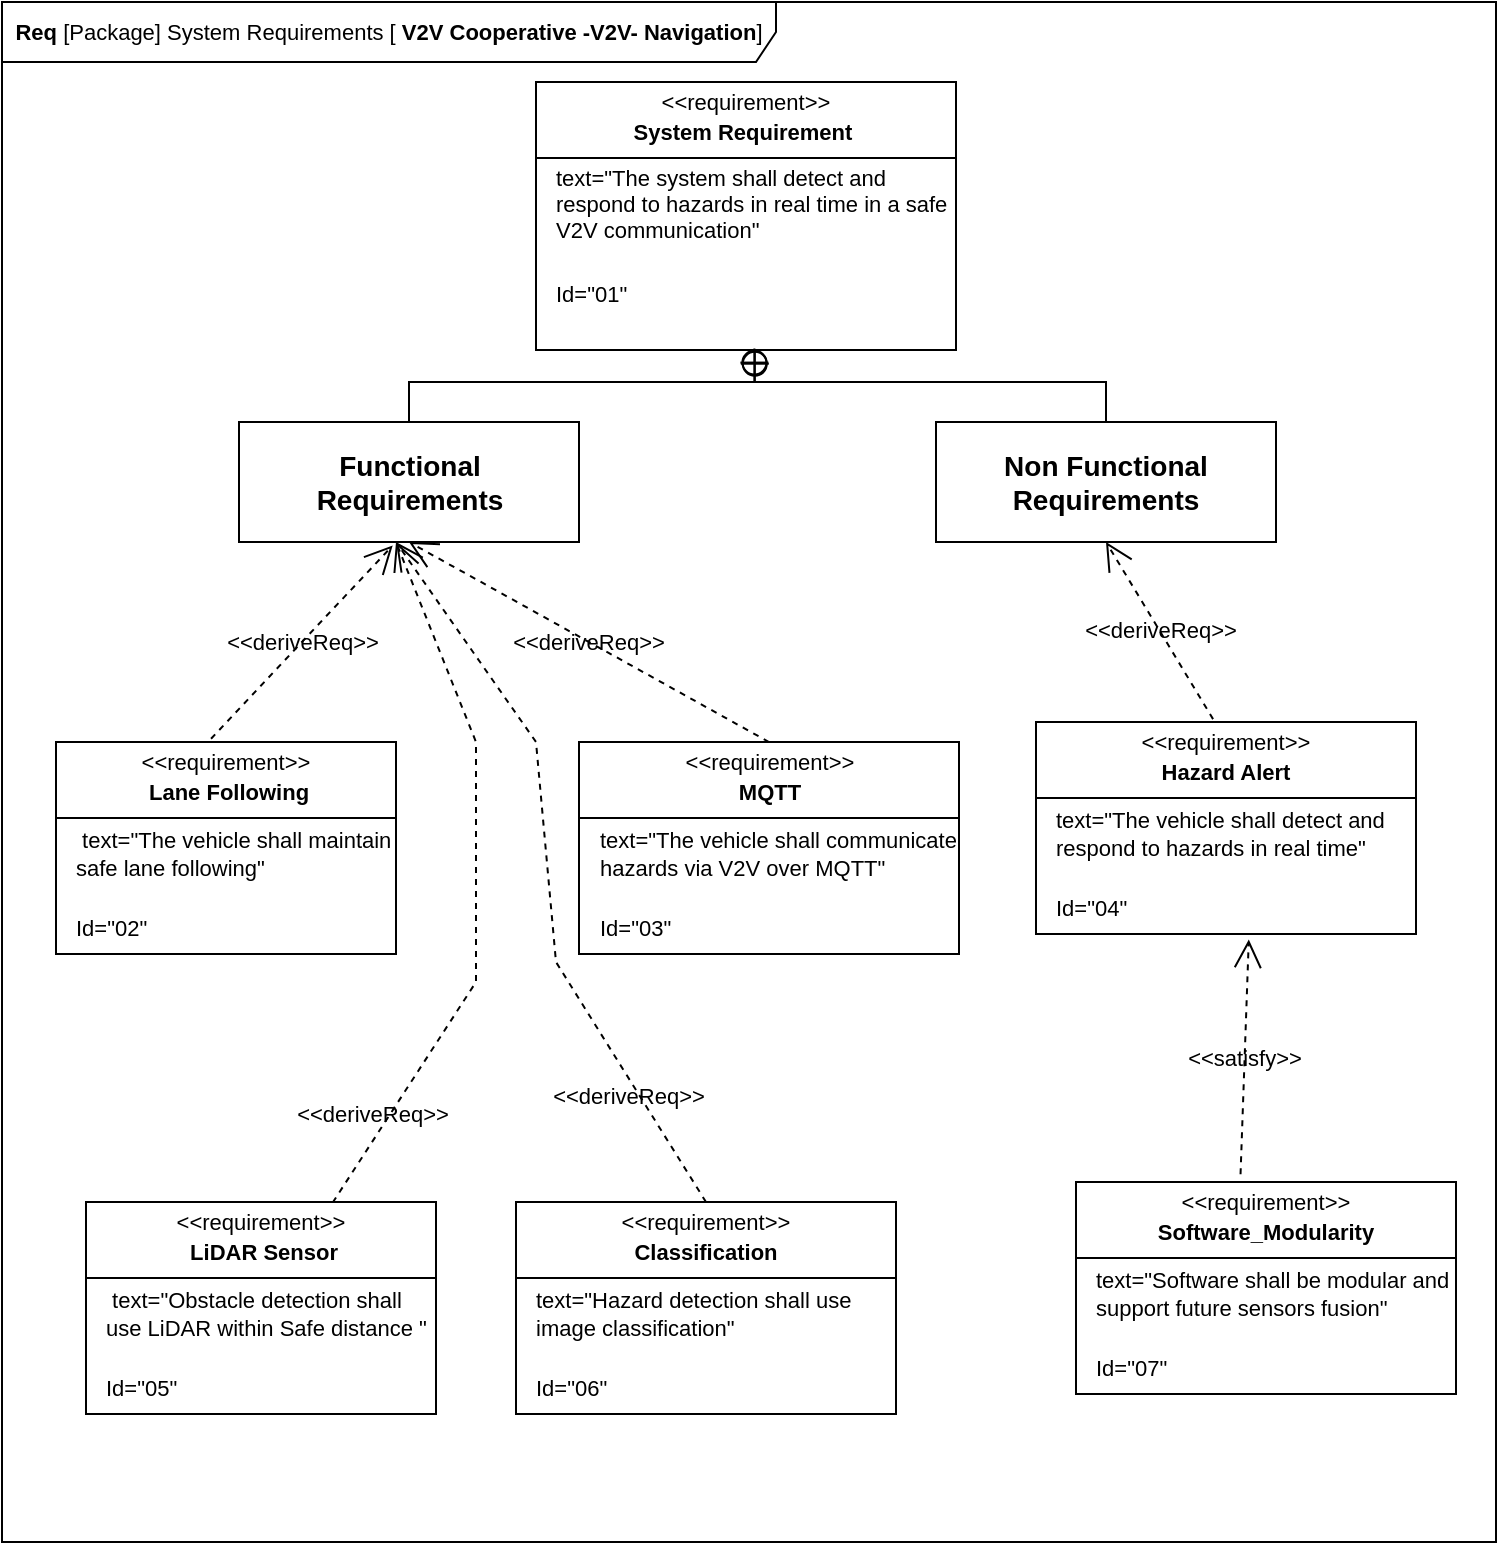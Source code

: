 <mxfile version="28.1.1" pages="2">
  <diagram name="Req" id="E3OzWX_DPEQc0k1eEvq9">
    <mxGraphModel dx="1091" dy="613" grid="1" gridSize="10" guides="1" tooltips="1" connect="1" arrows="1" fold="1" page="1" pageScale="1" pageWidth="827" pageHeight="1169" math="0" shadow="0">
      <root>
        <mxCell id="0" />
        <mxCell id="1" parent="0" />
        <mxCell id="mPgQsxYJiPaG7lfjC5M3-1" value="&lt;font&gt;&lt;b&gt;Req &lt;/b&gt;[Package] System Requirements [ &lt;b&gt;V2V Cooperative -V2V- Navigation&lt;/b&gt;&lt;span style=&quot;background-color: transparent; color: light-dark(rgb(0, 0, 0), rgb(255, 255, 255));&quot;&gt;]&lt;/span&gt;&lt;/font&gt;" style="shape=umlFrame;whiteSpace=wrap;html=1;pointerEvents=0;width=387;height=30;strokeWidth=1;fontSize=11;labelBackgroundColor=none;rounded=0;" vertex="1" parent="1">
          <mxGeometry x="33" y="230" width="747" height="770" as="geometry" />
        </mxCell>
        <mxCell id="mPgQsxYJiPaG7lfjC5M3-2" value="" style="fontStyle=1;align=center;verticalAlign=middle;childLayout=stackLayout;horizontal=1;horizontalStack=0;resizeParent=1;resizeParentMax=0;resizeLast=0;marginBottom=0;strokeWidth=1;fontSize=11;labelBackgroundColor=none;rounded=0;" vertex="1" parent="1">
          <mxGeometry x="300" y="270" width="210" height="134" as="geometry" />
        </mxCell>
        <mxCell id="mPgQsxYJiPaG7lfjC5M3-3" value="&amp;lt;&amp;lt;requirement&amp;gt;&amp;gt;" style="html=1;align=center;spacing=0;verticalAlign=middle;strokeColor=none;fillColor=none;whiteSpace=wrap;spacingTop=3;strokeWidth=1;fontSize=11;labelBackgroundColor=none;rounded=0;" vertex="1" parent="mPgQsxYJiPaG7lfjC5M3-2">
          <mxGeometry width="210" height="16" as="geometry" />
        </mxCell>
        <mxCell id="mPgQsxYJiPaG7lfjC5M3-4" value="System Requirement&amp;nbsp;" style="html=1;align=center;spacing=0;verticalAlign=middle;strokeColor=none;fillColor=none;whiteSpace=wrap;fontStyle=1;strokeWidth=1;fontSize=11;labelBackgroundColor=none;rounded=0;" vertex="1" parent="mPgQsxYJiPaG7lfjC5M3-2">
          <mxGeometry y="16" width="210" height="18" as="geometry" />
        </mxCell>
        <mxCell id="mPgQsxYJiPaG7lfjC5M3-5" value="" style="line;strokeWidth=1;fillColor=none;align=left;verticalAlign=middle;spacingTop=-1;spacingLeft=3;spacingRight=3;rotatable=0;labelPosition=right;points=[];portConstraint=eastwest;fontSize=11;labelBackgroundColor=none;rounded=0;" vertex="1" parent="mPgQsxYJiPaG7lfjC5M3-2">
          <mxGeometry y="34" width="210" height="8" as="geometry" />
        </mxCell>
        <mxCell id="mPgQsxYJiPaG7lfjC5M3-6" value="text=&quot;The system shall detect and respond to hazards in real time in a safe V2V communication&quot;" style="html=1;align=left;spacing=0;verticalAlign=middle;strokeColor=none;fillColor=none;whiteSpace=wrap;spacingLeft=10;strokeWidth=1;fontSize=11;labelBackgroundColor=none;rounded=0;" vertex="1" parent="mPgQsxYJiPaG7lfjC5M3-2">
          <mxGeometry y="42" width="210" height="38" as="geometry" />
        </mxCell>
        <mxCell id="mPgQsxYJiPaG7lfjC5M3-7" value="Id=&quot;01&quot;" style="html=1;align=left;spacing=0;verticalAlign=middle;strokeColor=none;fillColor=none;whiteSpace=wrap;spacingLeft=10;strokeWidth=1;fontSize=11;labelBackgroundColor=none;rounded=0;" vertex="1" parent="mPgQsxYJiPaG7lfjC5M3-2">
          <mxGeometry y="80" width="210" height="52" as="geometry" />
        </mxCell>
        <mxCell id="mPgQsxYJiPaG7lfjC5M3-8" value="" style="html=1;align=center;spacing=0;verticalAlign=middle;strokeColor=none;fillColor=none;whiteSpace=wrap;strokeWidth=1;fontSize=11;labelBackgroundColor=none;rounded=0;" vertex="1" parent="mPgQsxYJiPaG7lfjC5M3-2">
          <mxGeometry y="132" width="210" height="2" as="geometry" />
        </mxCell>
        <mxCell id="mPgQsxYJiPaG7lfjC5M3-10" value="&lt;b&gt;&lt;font style=&quot;font-size: 14px;&quot;&gt;Functional Requirements&lt;/font&gt;&lt;/b&gt;" style="shape=rect;html=1;whiteSpace=wrap;align=center;strokeWidth=1;fontSize=11;labelBackgroundColor=none;rounded=0;" vertex="1" parent="1">
          <mxGeometry x="151.5" y="440" width="170" height="60" as="geometry" />
        </mxCell>
        <mxCell id="mPgQsxYJiPaG7lfjC5M3-11" value="&lt;b&gt;&lt;font style=&quot;font-size: 14px;&quot;&gt;Non Functional Requirements&lt;/font&gt;&lt;/b&gt;" style="shape=rect;html=1;whiteSpace=wrap;align=center;strokeWidth=1;fontSize=11;labelBackgroundColor=none;rounded=0;" vertex="1" parent="1">
          <mxGeometry x="500" y="440" width="170" height="60" as="geometry" />
        </mxCell>
        <mxCell id="mPgQsxYJiPaG7lfjC5M3-12" value="" style="rounded=0;html=1;labelBackgroundColor=none;endArrow=none;edgeStyle=elbowEdgeStyle;elbow=vertical;startArrow=sysMLPackCont;startSize=12;entryX=0.5;entryY=0;entryDx=0;entryDy=0;strokeWidth=1;fontSize=11;exitX=0.521;exitY=0.93;exitDx=0;exitDy=0;exitPerimeter=0;fontColor=default;" edge="1" source="mPgQsxYJiPaG7lfjC5M3-8" target="mPgQsxYJiPaG7lfjC5M3-10" parent="1">
          <mxGeometry relative="1" as="geometry">
            <mxPoint x="410" y="410" as="sourcePoint" />
            <mxPoint x="210" y="524" as="targetPoint" />
            <Array as="points">
              <mxPoint x="320" y="420" />
            </Array>
          </mxGeometry>
        </mxCell>
        <mxCell id="mPgQsxYJiPaG7lfjC5M3-13" value="" style="rounded=0;html=1;labelBackgroundColor=none;endArrow=none;edgeStyle=elbowEdgeStyle;elbow=vertical;startArrow=sysMLPackCont;startSize=12;exitX=0.52;exitY=0.643;exitDx=0;exitDy=0;exitPerimeter=0;entryX=0.5;entryY=0;entryDx=0;entryDy=0;strokeWidth=1;fontSize=11;fontColor=default;" edge="1" source="mPgQsxYJiPaG7lfjC5M3-8" target="mPgQsxYJiPaG7lfjC5M3-11" parent="1">
          <mxGeometry relative="1" as="geometry">
            <mxPoint x="410.0" y="413.476" as="sourcePoint" />
            <mxPoint x="618.2" y="530" as="targetPoint" />
            <Array as="points">
              <mxPoint x="490" y="420" />
            </Array>
          </mxGeometry>
        </mxCell>
        <mxCell id="mPgQsxYJiPaG7lfjC5M3-14" value="" style="fontStyle=1;align=center;verticalAlign=middle;childLayout=stackLayout;horizontal=1;horizontalStack=0;resizeParent=1;resizeParentMax=0;resizeLast=0;marginBottom=0;strokeWidth=1;fontSize=11;labelBackgroundColor=none;rounded=0;" vertex="1" parent="1">
          <mxGeometry x="60" y="600" width="170" height="106" as="geometry" />
        </mxCell>
        <mxCell id="mPgQsxYJiPaG7lfjC5M3-15" value="&amp;lt;&amp;lt;requirement&amp;gt;&amp;gt;" style="html=1;align=center;spacing=0;verticalAlign=middle;strokeColor=none;fillColor=none;whiteSpace=wrap;spacingTop=3;strokeWidth=1;fontSize=11;labelBackgroundColor=none;rounded=0;" vertex="1" parent="mPgQsxYJiPaG7lfjC5M3-14">
          <mxGeometry width="170" height="16" as="geometry" />
        </mxCell>
        <mxCell id="mPgQsxYJiPaG7lfjC5M3-16" value="&amp;nbsp;Lane Following" style="html=1;align=center;spacing=0;verticalAlign=middle;strokeColor=none;fillColor=none;whiteSpace=wrap;fontStyle=1;strokeWidth=1;fontSize=11;labelBackgroundColor=none;rounded=0;" vertex="1" parent="mPgQsxYJiPaG7lfjC5M3-14">
          <mxGeometry y="16" width="170" height="18" as="geometry" />
        </mxCell>
        <mxCell id="mPgQsxYJiPaG7lfjC5M3-17" value="" style="line;strokeWidth=1;fillColor=none;align=left;verticalAlign=middle;spacingTop=-1;spacingLeft=3;spacingRight=3;rotatable=0;labelPosition=right;points=[];portConstraint=eastwest;fontSize=11;labelBackgroundColor=none;rounded=0;" vertex="1" parent="mPgQsxYJiPaG7lfjC5M3-14">
          <mxGeometry y="34" width="170" height="8" as="geometry" />
        </mxCell>
        <mxCell id="mPgQsxYJiPaG7lfjC5M3-18" value="&amp;nbsp;text=&quot;The vehicle shall maintain safe lane following&quot;" style="html=1;align=left;spacing=0;verticalAlign=middle;strokeColor=none;fillColor=none;whiteSpace=wrap;spacingLeft=10;strokeWidth=1;fontSize=11;labelBackgroundColor=none;rounded=0;" vertex="1" parent="mPgQsxYJiPaG7lfjC5M3-14">
          <mxGeometry y="42" width="170" height="28" as="geometry" />
        </mxCell>
        <mxCell id="mPgQsxYJiPaG7lfjC5M3-20" value="" style="html=1;align=center;spacing=0;verticalAlign=middle;strokeColor=none;fillColor=none;whiteSpace=wrap;strokeWidth=1;fontSize=11;labelBackgroundColor=none;rounded=0;" vertex="1" parent="mPgQsxYJiPaG7lfjC5M3-14">
          <mxGeometry y="70" width="170" height="10" as="geometry" />
        </mxCell>
        <mxCell id="mPgQsxYJiPaG7lfjC5M3-19" value="Id=&quot;02&quot;" style="html=1;align=left;spacing=0;verticalAlign=middle;strokeColor=none;fillColor=none;whiteSpace=wrap;spacingLeft=10;strokeWidth=1;fontSize=11;labelBackgroundColor=none;rounded=0;" vertex="1" parent="mPgQsxYJiPaG7lfjC5M3-14">
          <mxGeometry y="80" width="170" height="26" as="geometry" />
        </mxCell>
        <mxCell id="mPgQsxYJiPaG7lfjC5M3-21" value="" style="fontStyle=1;align=center;verticalAlign=middle;childLayout=stackLayout;horizontal=1;horizontalStack=0;resizeParent=1;resizeParentMax=0;resizeLast=0;marginBottom=0;strokeWidth=1;fontSize=11;labelBackgroundColor=none;rounded=0;" vertex="1" parent="1">
          <mxGeometry x="321.5" y="600" width="190" height="106" as="geometry" />
        </mxCell>
        <mxCell id="mPgQsxYJiPaG7lfjC5M3-22" value="&amp;lt;&amp;lt;requirement&amp;gt;&amp;gt;" style="html=1;align=center;spacing=0;verticalAlign=middle;strokeColor=none;fillColor=none;whiteSpace=wrap;spacingTop=3;strokeWidth=1;fontSize=11;labelBackgroundColor=none;rounded=0;" vertex="1" parent="mPgQsxYJiPaG7lfjC5M3-21">
          <mxGeometry width="190" height="16" as="geometry" />
        </mxCell>
        <mxCell id="mPgQsxYJiPaG7lfjC5M3-23" value="MQTT" style="html=1;align=center;spacing=0;verticalAlign=middle;strokeColor=none;fillColor=none;whiteSpace=wrap;fontStyle=1;strokeWidth=1;fontSize=11;labelBackgroundColor=none;rounded=0;" vertex="1" parent="mPgQsxYJiPaG7lfjC5M3-21">
          <mxGeometry y="16" width="190" height="18" as="geometry" />
        </mxCell>
        <mxCell id="mPgQsxYJiPaG7lfjC5M3-24" value="" style="line;strokeWidth=1;fillColor=none;align=left;verticalAlign=middle;spacingTop=-1;spacingLeft=3;spacingRight=3;rotatable=0;labelPosition=right;points=[];portConstraint=eastwest;fontSize=11;labelBackgroundColor=none;rounded=0;" vertex="1" parent="mPgQsxYJiPaG7lfjC5M3-21">
          <mxGeometry y="34" width="190" height="8" as="geometry" />
        </mxCell>
        <mxCell id="mPgQsxYJiPaG7lfjC5M3-25" value="text=&quot;The vehicle shall communicate hazards via V2V over MQTT&quot;" style="html=1;align=left;spacing=0;verticalAlign=middle;strokeColor=none;fillColor=none;whiteSpace=wrap;spacingLeft=10;strokeWidth=1;fontSize=11;labelBackgroundColor=none;rounded=0;" vertex="1" parent="mPgQsxYJiPaG7lfjC5M3-21">
          <mxGeometry y="42" width="190" height="28" as="geometry" />
        </mxCell>
        <mxCell id="mPgQsxYJiPaG7lfjC5M3-26" value="" style="html=1;align=center;spacing=0;verticalAlign=middle;strokeColor=none;fillColor=none;whiteSpace=wrap;strokeWidth=1;fontSize=11;labelBackgroundColor=none;rounded=0;" vertex="1" parent="mPgQsxYJiPaG7lfjC5M3-21">
          <mxGeometry y="70" width="190" height="10" as="geometry" />
        </mxCell>
        <mxCell id="mPgQsxYJiPaG7lfjC5M3-27" value="Id=&quot;03&quot;" style="html=1;align=left;spacing=0;verticalAlign=middle;strokeColor=none;fillColor=none;whiteSpace=wrap;spacingLeft=10;strokeWidth=1;fontSize=11;labelBackgroundColor=none;rounded=0;" vertex="1" parent="mPgQsxYJiPaG7lfjC5M3-21">
          <mxGeometry y="80" width="190" height="26" as="geometry" />
        </mxCell>
        <mxCell id="mPgQsxYJiPaG7lfjC5M3-28" value="" style="fontStyle=1;align=center;verticalAlign=middle;childLayout=stackLayout;horizontal=1;horizontalStack=0;resizeParent=1;resizeParentMax=0;resizeLast=0;marginBottom=0;strokeWidth=1;fontSize=11;labelBackgroundColor=none;rounded=0;" vertex="1" parent="1">
          <mxGeometry x="75" y="830" width="175" height="106" as="geometry" />
        </mxCell>
        <mxCell id="mPgQsxYJiPaG7lfjC5M3-29" value="&amp;lt;&amp;lt;requirement&amp;gt;&amp;gt;" style="html=1;align=center;spacing=0;verticalAlign=middle;strokeColor=none;fillColor=none;whiteSpace=wrap;spacingTop=3;strokeWidth=1;fontSize=11;labelBackgroundColor=none;rounded=0;" vertex="1" parent="mPgQsxYJiPaG7lfjC5M3-28">
          <mxGeometry width="175" height="16" as="geometry" />
        </mxCell>
        <mxCell id="mPgQsxYJiPaG7lfjC5M3-30" value="&amp;nbsp;LiDAR Sensor" style="html=1;align=center;spacing=0;verticalAlign=middle;strokeColor=none;fillColor=none;whiteSpace=wrap;fontStyle=1;strokeWidth=1;fontSize=11;labelBackgroundColor=none;rounded=0;" vertex="1" parent="mPgQsxYJiPaG7lfjC5M3-28">
          <mxGeometry y="16" width="175" height="18" as="geometry" />
        </mxCell>
        <mxCell id="mPgQsxYJiPaG7lfjC5M3-31" value="" style="line;strokeWidth=1;fillColor=none;align=left;verticalAlign=middle;spacingTop=-1;spacingLeft=3;spacingRight=3;rotatable=0;labelPosition=right;points=[];portConstraint=eastwest;fontSize=11;labelBackgroundColor=none;rounded=0;" vertex="1" parent="mPgQsxYJiPaG7lfjC5M3-28">
          <mxGeometry y="34" width="175" height="8" as="geometry" />
        </mxCell>
        <mxCell id="mPgQsxYJiPaG7lfjC5M3-32" value="&amp;nbsp;text=&quot;Obstacle detection shall use LiDAR within Safe distance &quot;" style="html=1;align=left;spacing=0;verticalAlign=middle;strokeColor=none;fillColor=none;whiteSpace=wrap;spacingLeft=10;strokeWidth=1;fontSize=11;labelBackgroundColor=none;rounded=0;" vertex="1" parent="mPgQsxYJiPaG7lfjC5M3-28">
          <mxGeometry y="42" width="175" height="28" as="geometry" />
        </mxCell>
        <mxCell id="mPgQsxYJiPaG7lfjC5M3-33" value="" style="html=1;align=center;spacing=0;verticalAlign=middle;strokeColor=none;fillColor=none;whiteSpace=wrap;strokeWidth=1;fontSize=11;labelBackgroundColor=none;rounded=0;" vertex="1" parent="mPgQsxYJiPaG7lfjC5M3-28">
          <mxGeometry y="70" width="175" height="10" as="geometry" />
        </mxCell>
        <mxCell id="mPgQsxYJiPaG7lfjC5M3-34" value="Id=&quot;05&quot;" style="html=1;align=left;spacing=0;verticalAlign=middle;strokeColor=none;fillColor=none;whiteSpace=wrap;spacingLeft=10;strokeWidth=1;fontSize=11;labelBackgroundColor=none;rounded=0;" vertex="1" parent="mPgQsxYJiPaG7lfjC5M3-28">
          <mxGeometry y="80" width="175" height="26" as="geometry" />
        </mxCell>
        <mxCell id="mPgQsxYJiPaG7lfjC5M3-35" value="" style="fontStyle=1;align=center;verticalAlign=middle;childLayout=stackLayout;horizontal=1;horizontalStack=0;resizeParent=1;resizeParentMax=0;resizeLast=0;marginBottom=0;strokeWidth=1;fontSize=11;labelBackgroundColor=none;rounded=0;" vertex="1" parent="1">
          <mxGeometry x="290" y="830" width="190" height="106" as="geometry" />
        </mxCell>
        <mxCell id="mPgQsxYJiPaG7lfjC5M3-36" value="&amp;lt;&amp;lt;requirement&amp;gt;&amp;gt;" style="html=1;align=center;spacing=0;verticalAlign=middle;strokeColor=none;fillColor=none;whiteSpace=wrap;spacingTop=3;strokeWidth=1;fontSize=11;labelBackgroundColor=none;rounded=0;" vertex="1" parent="mPgQsxYJiPaG7lfjC5M3-35">
          <mxGeometry width="190" height="16" as="geometry" />
        </mxCell>
        <mxCell id="mPgQsxYJiPaG7lfjC5M3-37" value="Classification" style="html=1;align=center;spacing=0;verticalAlign=middle;strokeColor=none;fillColor=none;whiteSpace=wrap;fontStyle=1;strokeWidth=1;fontSize=11;labelBackgroundColor=none;rounded=0;" vertex="1" parent="mPgQsxYJiPaG7lfjC5M3-35">
          <mxGeometry y="16" width="190" height="18" as="geometry" />
        </mxCell>
        <mxCell id="mPgQsxYJiPaG7lfjC5M3-38" value="" style="line;strokeWidth=1;fillColor=none;align=left;verticalAlign=middle;spacingTop=-1;spacingLeft=3;spacingRight=3;rotatable=0;labelPosition=right;points=[];portConstraint=eastwest;fontSize=11;labelBackgroundColor=none;rounded=0;" vertex="1" parent="mPgQsxYJiPaG7lfjC5M3-35">
          <mxGeometry y="34" width="190" height="8" as="geometry" />
        </mxCell>
        <mxCell id="mPgQsxYJiPaG7lfjC5M3-39" value="text=&quot;Hazard detection shall use image classification&quot;" style="html=1;align=left;spacing=0;verticalAlign=middle;strokeColor=none;fillColor=none;whiteSpace=wrap;spacingLeft=10;strokeWidth=1;fontSize=11;labelBackgroundColor=none;rounded=0;" vertex="1" parent="mPgQsxYJiPaG7lfjC5M3-35">
          <mxGeometry y="42" width="190" height="28" as="geometry" />
        </mxCell>
        <mxCell id="mPgQsxYJiPaG7lfjC5M3-40" value="" style="html=1;align=center;spacing=0;verticalAlign=middle;strokeColor=none;fillColor=none;whiteSpace=wrap;strokeWidth=1;fontSize=11;labelBackgroundColor=none;rounded=0;" vertex="1" parent="mPgQsxYJiPaG7lfjC5M3-35">
          <mxGeometry y="70" width="190" height="10" as="geometry" />
        </mxCell>
        <mxCell id="mPgQsxYJiPaG7lfjC5M3-41" value="Id=&quot;06&quot;" style="html=1;align=left;spacing=0;verticalAlign=middle;strokeColor=none;fillColor=none;whiteSpace=wrap;spacingLeft=10;strokeWidth=1;fontSize=11;labelBackgroundColor=none;rounded=0;" vertex="1" parent="mPgQsxYJiPaG7lfjC5M3-35">
          <mxGeometry y="80" width="190" height="26" as="geometry" />
        </mxCell>
        <mxCell id="mPgQsxYJiPaG7lfjC5M3-42" value="" style="fontStyle=1;align=center;verticalAlign=middle;childLayout=stackLayout;horizontal=1;horizontalStack=0;resizeParent=1;resizeParentMax=0;resizeLast=0;marginBottom=0;strokeWidth=1;fontSize=11;labelBackgroundColor=none;rounded=0;" vertex="1" parent="1">
          <mxGeometry x="550" y="590" width="190" height="106" as="geometry" />
        </mxCell>
        <mxCell id="mPgQsxYJiPaG7lfjC5M3-43" value="&amp;lt;&amp;lt;requirement&amp;gt;&amp;gt;" style="html=1;align=center;spacing=0;verticalAlign=middle;strokeColor=none;fillColor=none;whiteSpace=wrap;spacingTop=3;strokeWidth=1;fontSize=11;labelBackgroundColor=none;rounded=0;" vertex="1" parent="mPgQsxYJiPaG7lfjC5M3-42">
          <mxGeometry width="190" height="16" as="geometry" />
        </mxCell>
        <mxCell id="mPgQsxYJiPaG7lfjC5M3-44" value="Hazard Alert" style="html=1;align=center;spacing=0;verticalAlign=middle;strokeColor=none;fillColor=none;whiteSpace=wrap;fontStyle=1;strokeWidth=1;fontSize=11;labelBackgroundColor=none;rounded=0;" vertex="1" parent="mPgQsxYJiPaG7lfjC5M3-42">
          <mxGeometry y="16" width="190" height="18" as="geometry" />
        </mxCell>
        <mxCell id="mPgQsxYJiPaG7lfjC5M3-45" value="" style="line;strokeWidth=1;fillColor=none;align=left;verticalAlign=middle;spacingTop=-1;spacingLeft=3;spacingRight=3;rotatable=0;labelPosition=right;points=[];portConstraint=eastwest;fontSize=11;labelBackgroundColor=none;rounded=0;" vertex="1" parent="mPgQsxYJiPaG7lfjC5M3-42">
          <mxGeometry y="34" width="190" height="8" as="geometry" />
        </mxCell>
        <mxCell id="mPgQsxYJiPaG7lfjC5M3-46" value="text=&quot;The vehicle shall detect and respond to hazards in real time&quot;" style="html=1;align=left;spacing=0;verticalAlign=middle;strokeColor=none;fillColor=none;whiteSpace=wrap;spacingLeft=10;strokeWidth=1;fontSize=11;labelBackgroundColor=none;rounded=0;" vertex="1" parent="mPgQsxYJiPaG7lfjC5M3-42">
          <mxGeometry y="42" width="190" height="28" as="geometry" />
        </mxCell>
        <mxCell id="mPgQsxYJiPaG7lfjC5M3-47" value="" style="html=1;align=center;spacing=0;verticalAlign=middle;strokeColor=none;fillColor=none;whiteSpace=wrap;strokeWidth=1;fontSize=11;labelBackgroundColor=none;rounded=0;" vertex="1" parent="mPgQsxYJiPaG7lfjC5M3-42">
          <mxGeometry y="70" width="190" height="10" as="geometry" />
        </mxCell>
        <mxCell id="mPgQsxYJiPaG7lfjC5M3-48" value="Id=&quot;04&quot;" style="html=1;align=left;spacing=0;verticalAlign=middle;strokeColor=none;fillColor=none;whiteSpace=wrap;spacingLeft=10;strokeWidth=1;fontSize=11;labelBackgroundColor=none;rounded=0;" vertex="1" parent="mPgQsxYJiPaG7lfjC5M3-42">
          <mxGeometry y="80" width="190" height="26" as="geometry" />
        </mxCell>
        <mxCell id="mPgQsxYJiPaG7lfjC5M3-49" value="" style="fontStyle=1;align=center;verticalAlign=middle;childLayout=stackLayout;horizontal=1;horizontalStack=0;resizeParent=1;resizeParentMax=0;resizeLast=0;marginBottom=0;strokeWidth=1;fontSize=11;labelBackgroundColor=none;rounded=0;" vertex="1" parent="1">
          <mxGeometry x="570" y="820" width="190" height="106" as="geometry" />
        </mxCell>
        <mxCell id="mPgQsxYJiPaG7lfjC5M3-50" value="&amp;lt;&amp;lt;requirement&amp;gt;&amp;gt;" style="html=1;align=center;spacing=0;verticalAlign=middle;strokeColor=none;fillColor=none;whiteSpace=wrap;spacingTop=3;strokeWidth=1;fontSize=11;labelBackgroundColor=none;rounded=0;" vertex="1" parent="mPgQsxYJiPaG7lfjC5M3-49">
          <mxGeometry width="190" height="16" as="geometry" />
        </mxCell>
        <mxCell id="mPgQsxYJiPaG7lfjC5M3-51" value="Software_Modularity" style="html=1;align=center;spacing=0;verticalAlign=middle;strokeColor=none;fillColor=none;whiteSpace=wrap;fontStyle=1;strokeWidth=1;fontSize=11;labelBackgroundColor=none;rounded=0;" vertex="1" parent="mPgQsxYJiPaG7lfjC5M3-49">
          <mxGeometry y="16" width="190" height="18" as="geometry" />
        </mxCell>
        <mxCell id="mPgQsxYJiPaG7lfjC5M3-52" value="" style="line;strokeWidth=1;fillColor=none;align=left;verticalAlign=middle;spacingTop=-1;spacingLeft=3;spacingRight=3;rotatable=0;labelPosition=right;points=[];portConstraint=eastwest;fontSize=11;labelBackgroundColor=none;rounded=0;" vertex="1" parent="mPgQsxYJiPaG7lfjC5M3-49">
          <mxGeometry y="34" width="190" height="8" as="geometry" />
        </mxCell>
        <mxCell id="mPgQsxYJiPaG7lfjC5M3-53" value="text=&quot;Software shall be modular and support future sensors fusion&quot;" style="html=1;align=left;spacing=0;verticalAlign=middle;strokeColor=none;fillColor=none;whiteSpace=wrap;spacingLeft=10;strokeWidth=1;fontSize=11;labelBackgroundColor=none;rounded=0;" vertex="1" parent="mPgQsxYJiPaG7lfjC5M3-49">
          <mxGeometry y="42" width="190" height="28" as="geometry" />
        </mxCell>
        <mxCell id="mPgQsxYJiPaG7lfjC5M3-54" value="" style="html=1;align=center;spacing=0;verticalAlign=middle;strokeColor=none;fillColor=none;whiteSpace=wrap;strokeWidth=1;fontSize=11;labelBackgroundColor=none;rounded=0;" vertex="1" parent="mPgQsxYJiPaG7lfjC5M3-49">
          <mxGeometry y="70" width="190" height="10" as="geometry" />
        </mxCell>
        <mxCell id="mPgQsxYJiPaG7lfjC5M3-55" value="Id=&quot;07&quot;" style="html=1;align=left;spacing=0;verticalAlign=middle;strokeColor=none;fillColor=none;whiteSpace=wrap;spacingLeft=10;strokeWidth=1;fontSize=11;labelBackgroundColor=none;rounded=0;" vertex="1" parent="mPgQsxYJiPaG7lfjC5M3-49">
          <mxGeometry y="80" width="190" height="26" as="geometry" />
        </mxCell>
        <mxCell id="mPgQsxYJiPaG7lfjC5M3-60" value="&amp;lt;&amp;lt;deriveReq&amp;gt;&amp;gt;" style="endArrow=open;html=1;edgeStyle=none;endSize=12;dashed=1;rounded=0;entryX=0.452;entryY=1.029;entryDx=0;entryDy=0;entryPerimeter=0;exitX=0.456;exitY=-0.103;exitDx=0;exitDy=0;exitPerimeter=0;fontSize=11;labelBackgroundColor=none;fontColor=default;" edge="1" source="mPgQsxYJiPaG7lfjC5M3-15" target="mPgQsxYJiPaG7lfjC5M3-10" parent="1">
          <mxGeometry relative="1" as="geometry">
            <mxPoint x="390" y="650" as="sourcePoint" />
            <mxPoint x="510" y="650" as="targetPoint" />
          </mxGeometry>
        </mxCell>
        <mxCell id="mPgQsxYJiPaG7lfjC5M3-61" value="&amp;lt;&amp;lt;deriveReq&amp;gt;&amp;gt;" style="endArrow=open;html=1;edgeStyle=none;endSize=12;dashed=1;rounded=0;entryX=0.5;entryY=1;entryDx=0;entryDy=0;exitX=0.5;exitY=0;exitDx=0;exitDy=0;fontSize=11;labelBackgroundColor=none;fontColor=default;" edge="1" parent="1" source="mPgQsxYJiPaG7lfjC5M3-22" target="mPgQsxYJiPaG7lfjC5M3-10">
          <mxGeometry relative="1" as="geometry">
            <mxPoint x="260" y="606" as="sourcePoint" />
            <mxPoint x="330" y="560" as="targetPoint" />
          </mxGeometry>
        </mxCell>
        <mxCell id="mPgQsxYJiPaG7lfjC5M3-62" value="&amp;lt;&amp;lt;deriveReq&amp;gt;&amp;gt;" style="endArrow=open;html=1;edgeStyle=none;endSize=12;dashed=1;rounded=0;exitX=0.705;exitY=0.016;exitDx=0;exitDy=0;exitPerimeter=0;fontSize=11;labelBackgroundColor=none;fontColor=default;" edge="1" parent="1" source="mPgQsxYJiPaG7lfjC5M3-29">
          <mxGeometry x="-0.735" y="8" relative="1" as="geometry">
            <mxPoint x="290" y="636" as="sourcePoint" />
            <mxPoint x="230" y="500" as="targetPoint" />
            <Array as="points">
              <mxPoint x="270" y="720" />
              <mxPoint x="270" y="600" />
            </Array>
            <mxPoint as="offset" />
          </mxGeometry>
        </mxCell>
        <mxCell id="mPgQsxYJiPaG7lfjC5M3-63" value="&amp;lt;&amp;lt;deriveReq&amp;gt;&amp;gt;" style="endArrow=open;html=1;edgeStyle=none;endSize=12;dashed=1;rounded=0;exitX=0.5;exitY=0;exitDx=0;exitDy=0;fontSize=11;labelBackgroundColor=none;fontColor=default;" edge="1" parent="1" source="mPgQsxYJiPaG7lfjC5M3-36">
          <mxGeometry x="-0.651" y="5" relative="1" as="geometry">
            <mxPoint x="314" y="900" as="sourcePoint" />
            <mxPoint x="230" y="500" as="targetPoint" />
            <Array as="points">
              <mxPoint x="310" y="710" />
              <mxPoint x="300" y="600" />
            </Array>
            <mxPoint as="offset" />
          </mxGeometry>
        </mxCell>
        <mxCell id="mPgQsxYJiPaG7lfjC5M3-64" value="&amp;lt;&amp;lt;deriveReq&amp;gt;&amp;gt;" style="endArrow=open;html=1;edgeStyle=none;endSize=12;dashed=1;rounded=0;entryX=0.5;entryY=1;entryDx=0;entryDy=0;exitX=0.466;exitY=-0.09;exitDx=0;exitDy=0;exitPerimeter=0;fontSize=11;labelBackgroundColor=none;fontColor=default;" edge="1" parent="1" source="mPgQsxYJiPaG7lfjC5M3-43" target="mPgQsxYJiPaG7lfjC5M3-11">
          <mxGeometry relative="1" as="geometry">
            <mxPoint x="760" y="620" as="sourcePoint" />
            <mxPoint x="600" y="570" as="targetPoint" />
          </mxGeometry>
        </mxCell>
        <mxCell id="mPgQsxYJiPaG7lfjC5M3-67" value="&amp;lt;&amp;lt;satisfy&amp;gt;&amp;gt;" style="endArrow=open;edgeStyle=none;endSize=12;dashed=1;html=1;rounded=0;entryX=0.56;entryY=1.107;entryDx=0;entryDy=0;entryPerimeter=0;exitX=0.433;exitY=-0.243;exitDx=0;exitDy=0;exitPerimeter=0;fontSize=11;labelBackgroundColor=none;fontColor=default;" edge="1" source="mPgQsxYJiPaG7lfjC5M3-50" target="mPgQsxYJiPaG7lfjC5M3-48" parent="1">
          <mxGeometry relative="1" as="geometry">
            <mxPoint x="320" y="680" as="sourcePoint" />
            <mxPoint x="440" y="680" as="targetPoint" />
          </mxGeometry>
        </mxCell>
      </root>
    </mxGraphModel>
  </diagram>
  <diagram id="hRQFRprEUv6dqPvuTzxW" name="Use Case">
    <mxGraphModel dx="1480" dy="831" grid="1" gridSize="10" guides="1" tooltips="1" connect="1" arrows="1" fold="1" page="1" pageScale="1" pageWidth="827" pageHeight="1169" math="0" shadow="0">
      <root>
        <mxCell id="0" />
        <mxCell id="1" parent="0" />
        <mxCell id="824stADCSpXUjcyaGAVR-18" value="&lt;p style=&quot;margin:0px;margin-top:4px;margin-left:7px;text-align:left;&quot;&gt;&lt;b style=&quot;font-size: 11px; text-align: center; text-wrap-mode: wrap;&quot;&gt;Use Case&amp;nbsp;&lt;/b&gt;&lt;span style=&quot;font-size: 11px; text-align: center; text-wrap-mode: wrap;&quot;&gt;[Package] UseCase [&amp;nbsp;&lt;/span&gt;&lt;b style=&quot;font-size: 11px; text-align: center; text-wrap-mode: wrap;&quot;&gt;V2V Cooperative -V2V- Navigation&lt;/b&gt;&lt;span style=&quot;color: light-dark(rgb(0, 0, 0), rgb(255, 255, 255)); font-size: 11px; text-align: center; text-wrap-mode: wrap; background-color: transparent;&quot;&gt;]&lt;/span&gt;&lt;/p&gt;" style="html=1;shape=mxgraph.sysml.package;overflow=fill;labelX=362.88;strokeWidth=2;align=center;" vertex="1" parent="1">
          <mxGeometry x="20" y="60" width="800" height="580" as="geometry" />
        </mxCell>
        <mxCell id="RHz8wFNgn6Vi0xzlcAJh-9" value="&lt;p style=&quot;margin:0px;margin-top:4px;text-align:center;&quot;&gt;&lt;font style=&quot;color: rgb(0, 0, 0); font-size: 14px;&quot;&gt;&lt;b&gt;&lt;font&gt;&lt;font style=&quot;&quot;&gt;&amp;lt;&amp;lt;&lt;/font&gt;&lt;font&gt;Cooperative-V2V-navigation&lt;/font&gt;&lt;/font&gt;&lt;span style=&quot;background-color: transparent;&quot;&gt;&lt;font&gt;&amp;gt;&amp;gt;&lt;/font&gt;&lt;/span&gt;&lt;/b&gt;&lt;/font&gt;&lt;/p&gt;&lt;hr&gt;&lt;p&gt;&lt;/p&gt;" style="shape=rect;html=1;overflow=fill;whiteSpace=wrap;align=center;verticalAlign=top;rounded=0;fillColor=#f5f5f5;strokeColor=#666666;fontColor=#333333;" vertex="1" parent="1">
          <mxGeometry x="153" y="100" width="520" height="510" as="geometry" />
        </mxCell>
        <mxCell id="824stADCSpXUjcyaGAVR-2" style="edgeStyle=orthogonalEdgeStyle;rounded=0;orthogonalLoop=1;jettySize=auto;html=1;entryX=0.002;entryY=0.471;entryDx=0;entryDy=0;entryPerimeter=0;" edge="1" parent="1" source="RHz8wFNgn6Vi0xzlcAJh-1" target="RHz8wFNgn6Vi0xzlcAJh-9">
          <mxGeometry relative="1" as="geometry" />
        </mxCell>
        <mxCell id="RHz8wFNgn6Vi0xzlcAJh-1" value="&amp;nbsp;V1_System Operator" style="shape=umlActor;html=1;verticalLabelPosition=bottom;verticalAlign=top;align=center;rounded=0;" vertex="1" parent="1">
          <mxGeometry x="70" y="310" width="30" height="60" as="geometry" />
        </mxCell>
        <mxCell id="RHz8wFNgn6Vi0xzlcAJh-11" value="MQTT communication" style="shape=ellipse;html=1;strokeWidth=3;fontStyle=1;whiteSpace=wrap;align=center;perimeter=ellipsePerimeter;rounded=0;" vertex="1" parent="1">
          <mxGeometry x="440" y="190" width="120" height="60" as="geometry" />
        </mxCell>
        <mxCell id="RHz8wFNgn6Vi0xzlcAJh-12" value="Lane Following" style="shape=ellipse;html=1;strokeWidth=3;fontStyle=1;whiteSpace=wrap;align=center;perimeter=ellipsePerimeter;rounded=0;" vertex="1" parent="1">
          <mxGeometry x="190" y="310" width="120" height="60" as="geometry" />
        </mxCell>
        <mxCell id="824stADCSpXUjcyaGAVR-3" value="Hazard Alert" style="shape=ellipse;html=1;strokeWidth=3;fontStyle=1;whiteSpace=wrap;align=center;perimeter=ellipsePerimeter;" vertex="1" parent="1">
          <mxGeometry x="440" y="290" width="120" height="60" as="geometry" />
        </mxCell>
        <mxCell id="824stADCSpXUjcyaGAVR-5" value="LiDAR Mapping" style="shape=ellipse;html=1;strokeWidth=3;fontStyle=1;whiteSpace=wrap;align=center;perimeter=ellipsePerimeter;" vertex="1" parent="1">
          <mxGeometry x="440" y="390" width="120" height="60" as="geometry" />
        </mxCell>
        <mxCell id="824stADCSpXUjcyaGAVR-6" value="Collision Avoidance" style="shape=ellipse;html=1;strokeWidth=3;fontStyle=1;whiteSpace=wrap;align=center;perimeter=ellipsePerimeter;" vertex="1" parent="1">
          <mxGeometry x="440" y="490" width="120" height="60" as="geometry" />
        </mxCell>
        <mxCell id="824stADCSpXUjcyaGAVR-9" value="&amp;lt;&amp;lt;include&amp;gt;&amp;gt;" style="edgeStyle=none;html=1;endArrow=open;verticalAlign=bottom;dashed=1;labelBackgroundColor=none;rounded=0;exitX=1;exitY=0.5;exitDx=0;exitDy=0;entryX=0;entryY=0.5;entryDx=0;entryDy=0;" edge="1" parent="1" source="RHz8wFNgn6Vi0xzlcAJh-12" target="824stADCSpXUjcyaGAVR-3">
          <mxGeometry width="160" relative="1" as="geometry">
            <mxPoint x="300" y="360" as="sourcePoint" />
            <mxPoint x="460" y="360" as="targetPoint" />
          </mxGeometry>
        </mxCell>
        <mxCell id="824stADCSpXUjcyaGAVR-10" value="&amp;lt;&amp;lt;include&amp;gt;&amp;gt;" style="edgeStyle=none;html=1;endArrow=open;verticalAlign=bottom;dashed=1;labelBackgroundColor=none;rounded=0;exitX=1;exitY=0.5;exitDx=0;exitDy=0;entryX=0;entryY=0.5;entryDx=0;entryDy=0;" edge="1" parent="1" source="RHz8wFNgn6Vi0xzlcAJh-12" target="824stADCSpXUjcyaGAVR-5">
          <mxGeometry width="160" relative="1" as="geometry">
            <mxPoint x="300" y="360" as="sourcePoint" />
            <mxPoint x="460" y="360" as="targetPoint" />
          </mxGeometry>
        </mxCell>
        <mxCell id="824stADCSpXUjcyaGAVR-11" value="&amp;lt;&amp;lt;extend&amp;gt;&amp;gt;" style="edgeStyle=none;html=1;startArrow=open;endArrow=none;startSize=12;verticalAlign=bottom;dashed=1;labelBackgroundColor=none;rounded=0;exitX=1;exitY=0;exitDx=0;exitDy=0;entryX=0;entryY=0.5;entryDx=0;entryDy=0;" edge="1" parent="1" source="RHz8wFNgn6Vi0xzlcAJh-12" target="RHz8wFNgn6Vi0xzlcAJh-11">
          <mxGeometry width="160" relative="1" as="geometry">
            <mxPoint x="300" y="360" as="sourcePoint" />
            <mxPoint x="460" y="360" as="targetPoint" />
          </mxGeometry>
        </mxCell>
        <mxCell id="824stADCSpXUjcyaGAVR-12" value="&amp;lt;&amp;lt;extend&amp;gt;&amp;gt;" style="edgeStyle=none;html=1;startArrow=open;endArrow=none;startSize=12;verticalAlign=bottom;dashed=1;labelBackgroundColor=none;rounded=0;entryX=0.013;entryY=0.367;entryDx=0;entryDy=0;entryPerimeter=0;" edge="1" parent="1" target="824stADCSpXUjcyaGAVR-6">
          <mxGeometry width="160" relative="1" as="geometry">
            <mxPoint x="300" y="360" as="sourcePoint" />
            <mxPoint x="460" y="360" as="targetPoint" />
          </mxGeometry>
        </mxCell>
        <mxCell id="824stADCSpXUjcyaGAVR-13" value="Second Vehicle&amp;nbsp;" style="shape=umlActor;html=1;verticalLabelPosition=bottom;verticalAlign=top;align=center;" vertex="1" parent="1">
          <mxGeometry x="740" y="440" width="30" height="60" as="geometry" />
        </mxCell>
        <mxCell id="824stADCSpXUjcyaGAVR-15" value="IoT Server /Cloud" style="shape=umlActor;html=1;verticalLabelPosition=bottom;verticalAlign=top;align=center;" vertex="1" parent="1">
          <mxGeometry x="740" y="250" width="30" height="60" as="geometry" />
        </mxCell>
        <mxCell id="824stADCSpXUjcyaGAVR-16" value="&amp;lt;&amp;lt;extend&amp;gt;&amp;gt;" style="edgeStyle=none;html=1;startArrow=open;endArrow=none;startSize=12;verticalAlign=bottom;dashed=1;labelBackgroundColor=none;rounded=0;entryX=0.5;entryY=0.5;entryDx=0;entryDy=0;entryPerimeter=0;exitX=0.987;exitY=0.549;exitDx=0;exitDy=0;exitPerimeter=0;" edge="1" parent="1" source="RHz8wFNgn6Vi0xzlcAJh-9" target="824stADCSpXUjcyaGAVR-13">
          <mxGeometry width="160" relative="1" as="geometry">
            <mxPoint x="670" y="303" as="sourcePoint" />
            <mxPoint x="460" y="360" as="targetPoint" />
          </mxGeometry>
        </mxCell>
        <mxCell id="824stADCSpXUjcyaGAVR-17" value="&amp;lt;&amp;lt;extend&amp;gt;&amp;gt;" style="edgeStyle=none;html=1;startArrow=open;endArrow=none;startSize=12;verticalAlign=bottom;dashed=1;labelBackgroundColor=none;rounded=0;entryX=0.5;entryY=0.5;entryDx=0;entryDy=0;entryPerimeter=0;exitX=1.013;exitY=0.62;exitDx=0;exitDy=0;exitPerimeter=0;" edge="1" parent="1" source="RHz8wFNgn6Vi0xzlcAJh-11" target="824stADCSpXUjcyaGAVR-15">
          <mxGeometry x="-0.001" y="-25" width="160" relative="1" as="geometry">
            <mxPoint x="300" y="360" as="sourcePoint" />
            <mxPoint x="460" y="360" as="targetPoint" />
            <mxPoint as="offset" />
          </mxGeometry>
        </mxCell>
      </root>
    </mxGraphModel>
  </diagram>
</mxfile>
